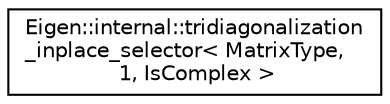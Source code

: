 digraph "Graphical Class Hierarchy"
{
  edge [fontname="Helvetica",fontsize="10",labelfontname="Helvetica",labelfontsize="10"];
  node [fontname="Helvetica",fontsize="10",shape=record];
  rankdir="LR";
  Node1 [label="Eigen::internal::tridiagonalization\l_inplace_selector\< MatrixType,\l 1, IsComplex \>",height=0.2,width=0.4,color="black", fillcolor="white", style="filled",URL="$struct_eigen_1_1internal_1_1tridiagonalization__inplace__selector_3_01_matrix_type_00_011_00_01_is_complex_01_4.html"];
}
